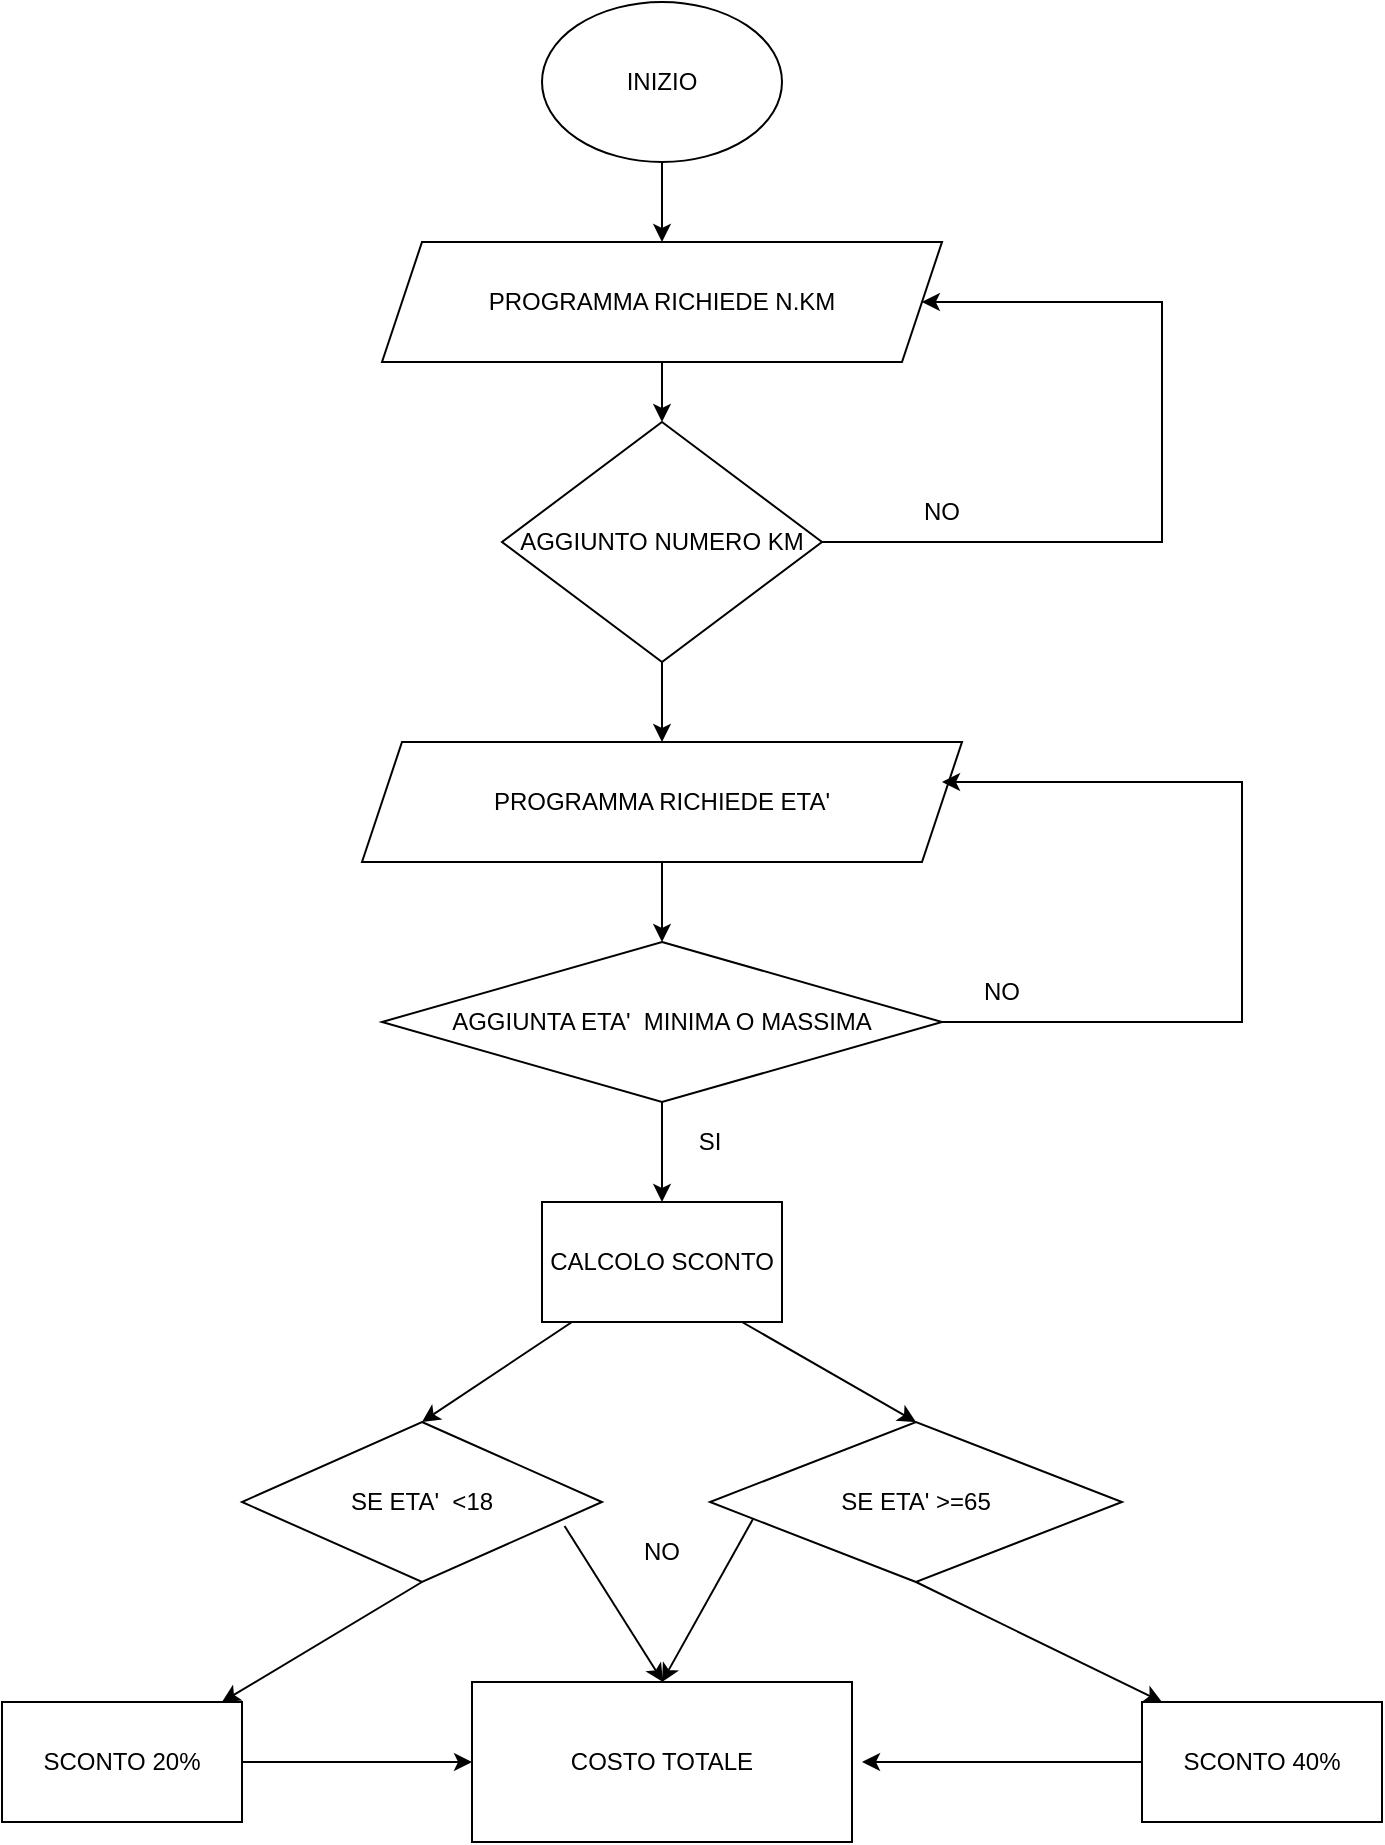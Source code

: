 <mxfile version="20.0.4" type="device"><diagram id="vGcjEceMOwrPN8Mf8qgS" name="Page-1"><mxGraphModel dx="782" dy="412" grid="1" gridSize="10" guides="1" tooltips="1" connect="1" arrows="1" fold="1" page="1" pageScale="1" pageWidth="827" pageHeight="1169" math="0" shadow="0"><root><mxCell id="0"/><mxCell id="1" parent="0"/><mxCell id="bZPHjdTK3vjPmmz1gAas-1" value="INIZIO" style="ellipse;whiteSpace=wrap;html=1;" vertex="1" parent="1"><mxGeometry x="330" y="10" width="120" height="80" as="geometry"/></mxCell><mxCell id="bZPHjdTK3vjPmmz1gAas-2" value="PROGRAMMA RICHIEDE N.KM" style="shape=parallelogram;perimeter=parallelogramPerimeter;whiteSpace=wrap;html=1;fixedSize=1;" vertex="1" parent="1"><mxGeometry x="250" y="130" width="280" height="60" as="geometry"/></mxCell><mxCell id="bZPHjdTK3vjPmmz1gAas-3" value="AGGIUNTO NUMERO KM" style="rhombus;whiteSpace=wrap;html=1;" vertex="1" parent="1"><mxGeometry x="310" y="220" width="160" height="120" as="geometry"/></mxCell><mxCell id="bZPHjdTK3vjPmmz1gAas-4" value="" style="endArrow=classic;html=1;rounded=0;exitX=1;exitY=0.5;exitDx=0;exitDy=0;entryX=0.964;entryY=0.5;entryDx=0;entryDy=0;entryPerimeter=0;" edge="1" parent="1" source="bZPHjdTK3vjPmmz1gAas-3" target="bZPHjdTK3vjPmmz1gAas-2"><mxGeometry width="50" height="50" relative="1" as="geometry"><mxPoint x="480" y="220" as="sourcePoint"/><mxPoint x="640" y="160" as="targetPoint"/><Array as="points"><mxPoint x="640" y="280"/><mxPoint x="640" y="160"/></Array></mxGeometry></mxCell><mxCell id="bZPHjdTK3vjPmmz1gAas-5" value="NO" style="text;html=1;strokeColor=none;fillColor=none;align=center;verticalAlign=middle;whiteSpace=wrap;rounded=0;" vertex="1" parent="1"><mxGeometry x="500" y="250" width="60" height="30" as="geometry"/></mxCell><mxCell id="bZPHjdTK3vjPmmz1gAas-6" value="" style="endArrow=classic;html=1;rounded=0;exitX=0.5;exitY=1;exitDx=0;exitDy=0;entryX=0.5;entryY=0;entryDx=0;entryDy=0;" edge="1" parent="1" source="bZPHjdTK3vjPmmz1gAas-2" target="bZPHjdTK3vjPmmz1gAas-3"><mxGeometry width="50" height="50" relative="1" as="geometry"><mxPoint x="390" y="330" as="sourcePoint"/><mxPoint x="440" y="280" as="targetPoint"/></mxGeometry></mxCell><mxCell id="bZPHjdTK3vjPmmz1gAas-7" value="" style="endArrow=classic;html=1;rounded=0;exitX=0.5;exitY=1;exitDx=0;exitDy=0;entryX=0.5;entryY=0;entryDx=0;entryDy=0;" edge="1" parent="1" source="bZPHjdTK3vjPmmz1gAas-1" target="bZPHjdTK3vjPmmz1gAas-2"><mxGeometry width="50" height="50" relative="1" as="geometry"><mxPoint x="390" y="330" as="sourcePoint"/><mxPoint x="390" y="120" as="targetPoint"/></mxGeometry></mxCell><mxCell id="bZPHjdTK3vjPmmz1gAas-8" value="" style="endArrow=classic;html=1;rounded=0;exitX=0.5;exitY=1;exitDx=0;exitDy=0;" edge="1" parent="1" source="bZPHjdTK3vjPmmz1gAas-3" target="bZPHjdTK3vjPmmz1gAas-9"><mxGeometry width="50" height="50" relative="1" as="geometry"><mxPoint x="390" y="310" as="sourcePoint"/><mxPoint x="390" y="410" as="targetPoint"/></mxGeometry></mxCell><mxCell id="bZPHjdTK3vjPmmz1gAas-9" value="PROGRAMMA RICHIEDE ETA'" style="shape=parallelogram;perimeter=parallelogramPerimeter;whiteSpace=wrap;html=1;fixedSize=1;" vertex="1" parent="1"><mxGeometry x="240" y="380" width="300" height="60" as="geometry"/></mxCell><mxCell id="bZPHjdTK3vjPmmz1gAas-10" value="AGGIUNTA ETA'&amp;nbsp; MINIMA O MASSIMA" style="rhombus;whiteSpace=wrap;html=1;" vertex="1" parent="1"><mxGeometry x="250" y="480" width="280" height="80" as="geometry"/></mxCell><mxCell id="bZPHjdTK3vjPmmz1gAas-11" value="" style="endArrow=classic;html=1;rounded=0;exitX=1;exitY=0.5;exitDx=0;exitDy=0;" edge="1" parent="1" source="bZPHjdTK3vjPmmz1gAas-10"><mxGeometry width="50" height="50" relative="1" as="geometry"><mxPoint x="340" y="410" as="sourcePoint"/><mxPoint x="530" y="400" as="targetPoint"/><Array as="points"><mxPoint x="680" y="520"/><mxPoint x="680" y="400"/></Array></mxGeometry></mxCell><mxCell id="bZPHjdTK3vjPmmz1gAas-12" value="NO" style="text;html=1;strokeColor=none;fillColor=none;align=center;verticalAlign=middle;whiteSpace=wrap;rounded=0;" vertex="1" parent="1"><mxGeometry x="530" y="490" width="60" height="30" as="geometry"/></mxCell><mxCell id="bZPHjdTK3vjPmmz1gAas-13" value="" style="endArrow=classic;html=1;rounded=0;exitX=0.5;exitY=1;exitDx=0;exitDy=0;entryX=0.5;entryY=0;entryDx=0;entryDy=0;" edge="1" parent="1" source="bZPHjdTK3vjPmmz1gAas-9" target="bZPHjdTK3vjPmmz1gAas-10"><mxGeometry width="50" height="50" relative="1" as="geometry"><mxPoint x="340" y="440" as="sourcePoint"/><mxPoint x="390" y="390" as="targetPoint"/></mxGeometry></mxCell><mxCell id="bZPHjdTK3vjPmmz1gAas-14" value="" style="endArrow=classic;html=1;rounded=0;exitX=0.5;exitY=1;exitDx=0;exitDy=0;entryX=0.5;entryY=0;entryDx=0;entryDy=0;" edge="1" parent="1" source="bZPHjdTK3vjPmmz1gAas-10" target="bZPHjdTK3vjPmmz1gAas-16"><mxGeometry width="50" height="50" relative="1" as="geometry"><mxPoint x="340" y="550" as="sourcePoint"/><mxPoint x="420" y="570" as="targetPoint"/><Array as="points"><mxPoint x="390" y="590"/></Array></mxGeometry></mxCell><mxCell id="bZPHjdTK3vjPmmz1gAas-15" value="SI" style="text;html=1;strokeColor=none;fillColor=none;align=center;verticalAlign=middle;whiteSpace=wrap;rounded=0;" vertex="1" parent="1"><mxGeometry x="384" y="560" width="60" height="40" as="geometry"/></mxCell><mxCell id="bZPHjdTK3vjPmmz1gAas-16" value="CALCOLO SCONTO" style="rounded=0;whiteSpace=wrap;html=1;" vertex="1" parent="1"><mxGeometry x="330" y="610" width="120" height="60" as="geometry"/></mxCell><mxCell id="bZPHjdTK3vjPmmz1gAas-17" value="" style="endArrow=classic;html=1;rounded=0;entryX=0.5;entryY=0;entryDx=0;entryDy=0;" edge="1" parent="1" source="bZPHjdTK3vjPmmz1gAas-16" target="bZPHjdTK3vjPmmz1gAas-20"><mxGeometry width="50" height="50" relative="1" as="geometry"><mxPoint x="340" y="620" as="sourcePoint"/><mxPoint x="200" y="680" as="targetPoint"/></mxGeometry></mxCell><mxCell id="bZPHjdTK3vjPmmz1gAas-18" value="" style="endArrow=classic;html=1;rounded=0;exitX=0.5;exitY=1;exitDx=0;exitDy=0;" edge="1" parent="1" source="bZPHjdTK3vjPmmz1gAas-20" target="bZPHjdTK3vjPmmz1gAas-22"><mxGeometry width="50" height="50" relative="1" as="geometry"><mxPoint x="390" y="810" as="sourcePoint"/><mxPoint x="390" y="880" as="targetPoint"/><Array as="points"/></mxGeometry></mxCell><mxCell id="bZPHjdTK3vjPmmz1gAas-20" value="SE ETA'&amp;nbsp; &amp;lt;18" style="rhombus;whiteSpace=wrap;html=1;" vertex="1" parent="1"><mxGeometry x="180" y="720" width="180" height="80" as="geometry"/></mxCell><mxCell id="bZPHjdTK3vjPmmz1gAas-22" value="SCONTO 20%" style="rounded=0;whiteSpace=wrap;html=1;" vertex="1" parent="1"><mxGeometry x="60" y="860" width="120" height="60" as="geometry"/></mxCell><mxCell id="bZPHjdTK3vjPmmz1gAas-23" value="SCONTO 40%" style="rounded=0;whiteSpace=wrap;html=1;" vertex="1" parent="1"><mxGeometry x="630" y="860" width="120" height="60" as="geometry"/></mxCell><mxCell id="bZPHjdTK3vjPmmz1gAas-19" value="SE ETA' &amp;gt;=65" style="rhombus;whiteSpace=wrap;html=1;direction=west;" vertex="1" parent="1"><mxGeometry x="414" y="720" width="206" height="80" as="geometry"/></mxCell><mxCell id="bZPHjdTK3vjPmmz1gAas-29" value="" style="endArrow=classic;html=1;rounded=0;entryX=0.5;entryY=1;entryDx=0;entryDy=0;" edge="1" parent="1" target="bZPHjdTK3vjPmmz1gAas-19"><mxGeometry width="50" height="50" relative="1" as="geometry"><mxPoint x="430" y="670" as="sourcePoint"/><mxPoint x="600" y="680" as="targetPoint"/><Array as="points"/></mxGeometry></mxCell><mxCell id="bZPHjdTK3vjPmmz1gAas-30" value="" style="endArrow=classic;html=1;rounded=0;exitX=0.5;exitY=0;exitDx=0;exitDy=0;" edge="1" parent="1" source="bZPHjdTK3vjPmmz1gAas-19"><mxGeometry width="50" height="50" relative="1" as="geometry"><mxPoint x="400" y="830" as="sourcePoint"/><mxPoint x="640" y="860" as="targetPoint"/></mxGeometry></mxCell><mxCell id="bZPHjdTK3vjPmmz1gAas-31" value="" style="endArrow=classic;html=1;rounded=0;exitX=0.896;exitY=0.392;exitDx=0;exitDy=0;exitPerimeter=0;" edge="1" parent="1" source="bZPHjdTK3vjPmmz1gAas-19"><mxGeometry width="50" height="50" relative="1" as="geometry"><mxPoint x="400" y="830" as="sourcePoint"/><mxPoint x="390" y="850" as="targetPoint"/></mxGeometry></mxCell><mxCell id="bZPHjdTK3vjPmmz1gAas-32" value="" style="endArrow=classic;html=1;rounded=0;exitX=0.896;exitY=0.65;exitDx=0;exitDy=0;exitPerimeter=0;" edge="1" parent="1" source="bZPHjdTK3vjPmmz1gAas-20"><mxGeometry width="50" height="50" relative="1" as="geometry"><mxPoint x="310" y="790" as="sourcePoint"/><mxPoint x="390.529" y="850" as="targetPoint"/></mxGeometry></mxCell><mxCell id="bZPHjdTK3vjPmmz1gAas-34" value="NO" style="text;html=1;strokeColor=none;fillColor=none;align=center;verticalAlign=middle;whiteSpace=wrap;rounded=0;" vertex="1" parent="1"><mxGeometry x="360" y="770" width="60" height="30" as="geometry"/></mxCell><mxCell id="bZPHjdTK3vjPmmz1gAas-35" value="COSTO TOTALE" style="rounded=0;whiteSpace=wrap;html=1;" vertex="1" parent="1"><mxGeometry x="295" y="850" width="190" height="80" as="geometry"/></mxCell><mxCell id="bZPHjdTK3vjPmmz1gAas-37" value="" style="endArrow=classic;html=1;rounded=0;exitX=0;exitY=0.5;exitDx=0;exitDy=0;" edge="1" parent="1" source="bZPHjdTK3vjPmmz1gAas-23"><mxGeometry width="50" height="50" relative="1" as="geometry"><mxPoint x="400" y="830" as="sourcePoint"/><mxPoint x="490" y="890" as="targetPoint"/></mxGeometry></mxCell><mxCell id="bZPHjdTK3vjPmmz1gAas-38" value="" style="endArrow=classic;html=1;rounded=0;exitX=1;exitY=0.5;exitDx=0;exitDy=0;entryX=0;entryY=0.5;entryDx=0;entryDy=0;" edge="1" parent="1" source="bZPHjdTK3vjPmmz1gAas-22" target="bZPHjdTK3vjPmmz1gAas-35"><mxGeometry width="50" height="50" relative="1" as="geometry"><mxPoint x="400" y="830" as="sourcePoint"/><mxPoint x="450" y="780" as="targetPoint"/></mxGeometry></mxCell></root></mxGraphModel></diagram></mxfile>